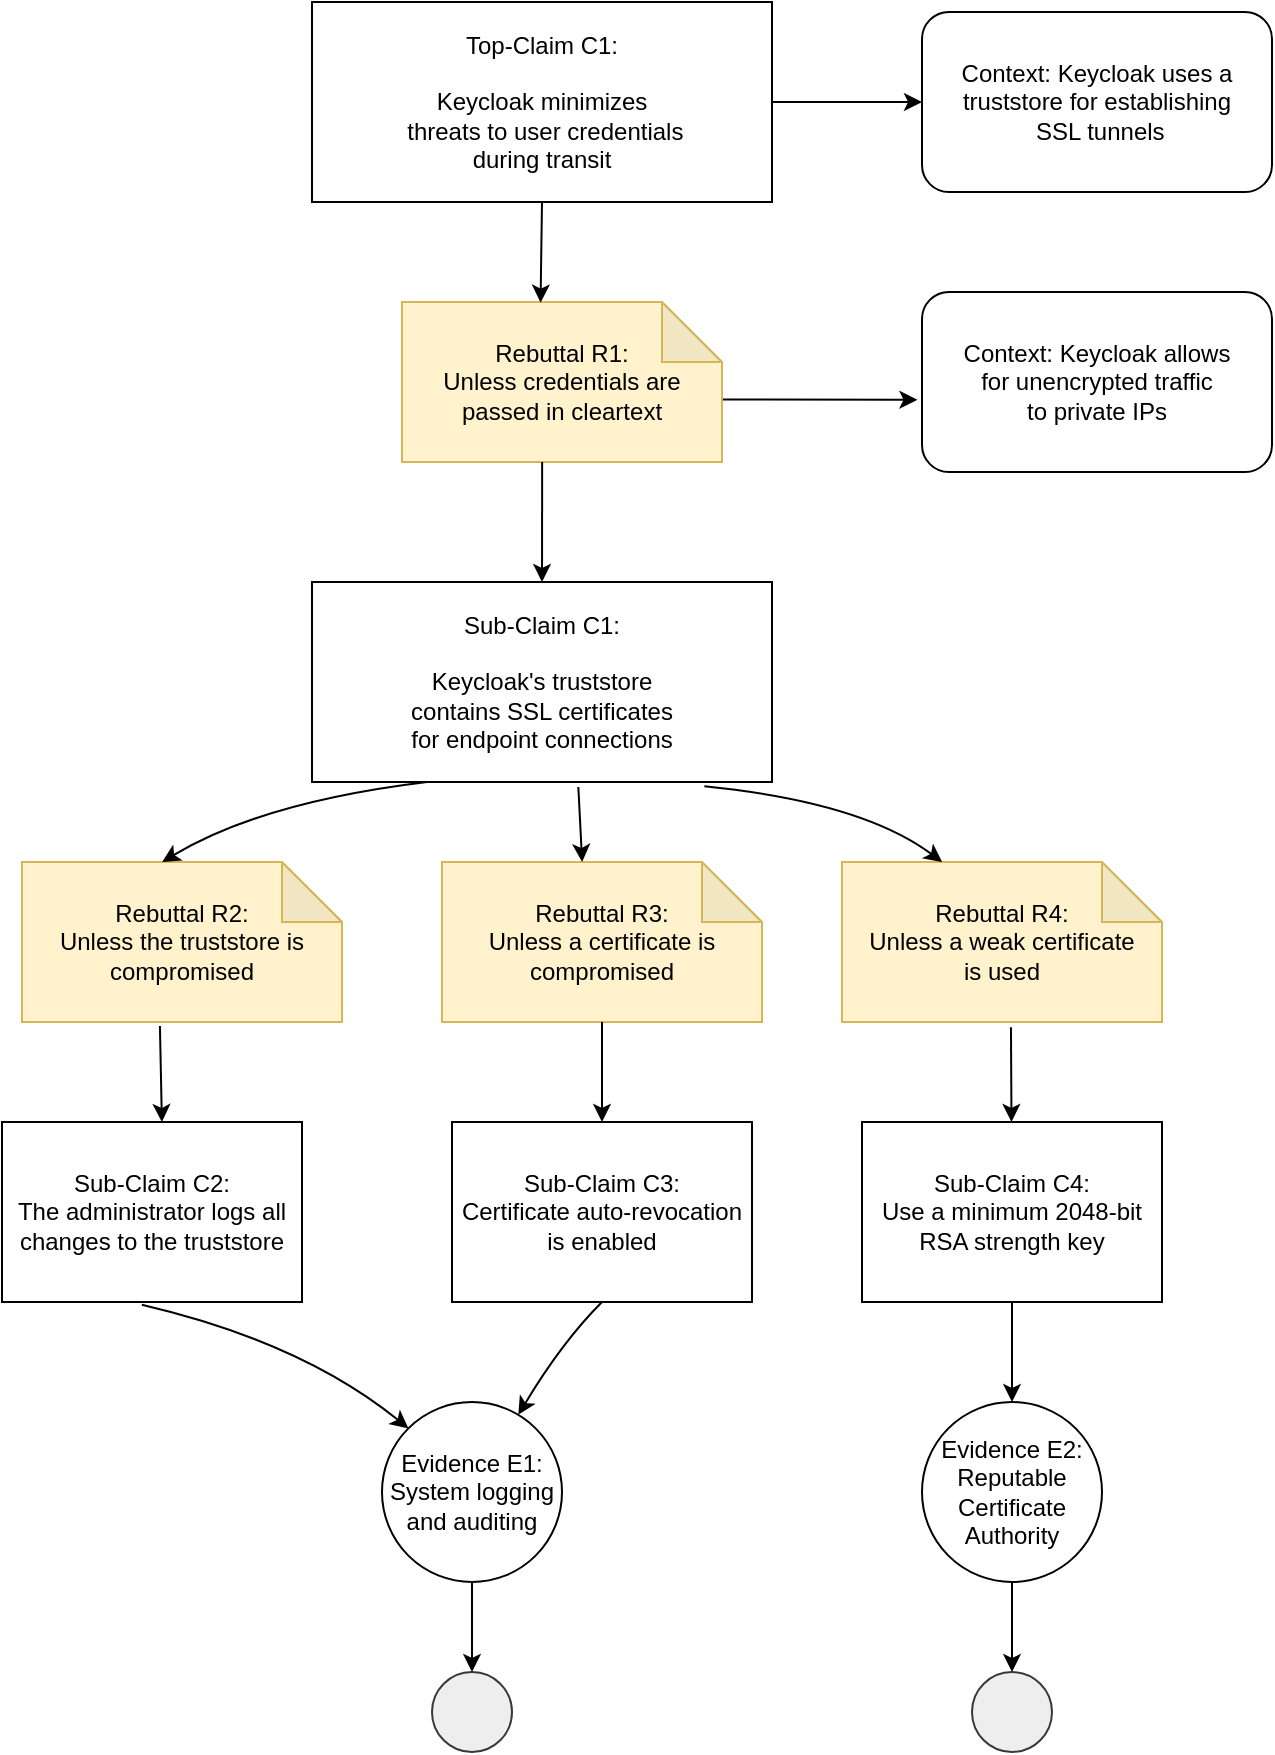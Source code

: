 <mxfile version="20.4.0" type="device"><diagram id="cp52kQKPfqASaLJcGaS7" name="Page-1"><mxGraphModel dx="821" dy="1198" grid="1" gridSize="10" guides="1" tooltips="1" connect="1" arrows="1" fold="1" page="1" pageScale="1" pageWidth="850" pageHeight="1100" math="0" shadow="0"><root><mxCell id="0"/><mxCell id="1" parent="0"/><mxCell id="mpuFoAroDOr4ZyNsfnbP-1" value="&lt;div&gt;Top-Claim C1:&lt;/div&gt;&lt;div&gt;&lt;br&gt;&lt;/div&gt;&lt;div&gt;Keycloak minimizes&lt;/div&gt;&lt;div&gt;&amp;nbsp;threats to user credentials&lt;/div&gt;&lt;div&gt;during transit&lt;/div&gt;" style="rounded=0;whiteSpace=wrap;html=1;" vertex="1" parent="1"><mxGeometry x="195" y="40" width="230" height="100" as="geometry"/></mxCell><mxCell id="mpuFoAroDOr4ZyNsfnbP-2" value="&lt;div&gt;Context: Keycloak uses a&lt;/div&gt;&lt;div&gt;truststore for establishing&lt;/div&gt;&lt;div&gt;&amp;nbsp;SSL tunnels&lt;/div&gt;" style="rounded=1;whiteSpace=wrap;html=1;" vertex="1" parent="1"><mxGeometry x="500" y="45" width="175" height="90" as="geometry"/></mxCell><mxCell id="mpuFoAroDOr4ZyNsfnbP-3" value="" style="endArrow=classic;html=1;rounded=0;exitX=1;exitY=0.5;exitDx=0;exitDy=0;entryX=0;entryY=0.5;entryDx=0;entryDy=0;" edge="1" parent="1" source="mpuFoAroDOr4ZyNsfnbP-1" target="mpuFoAroDOr4ZyNsfnbP-2"><mxGeometry width="50" height="50" relative="1" as="geometry"><mxPoint x="270" y="360" as="sourcePoint"/><mxPoint x="320" y="310" as="targetPoint"/></mxGeometry></mxCell><mxCell id="mpuFoAroDOr4ZyNsfnbP-4" value="&lt;div&gt;Rebuttal R3:&lt;/div&gt;&lt;div&gt;Unless a certificate is compromised&lt;br&gt;&lt;/div&gt;" style="shape=note;whiteSpace=wrap;html=1;backgroundOutline=1;darkOpacity=0.05;fillColor=#fff2cc;strokeColor=#d6b656;" vertex="1" parent="1"><mxGeometry x="260" y="470" width="160" height="80" as="geometry"/></mxCell><mxCell id="mpuFoAroDOr4ZyNsfnbP-5" value="&lt;div&gt;Rebuttal R2:&lt;/div&gt;&lt;div&gt;Unless the truststore is compromised&lt;br&gt;&lt;/div&gt;" style="shape=note;whiteSpace=wrap;html=1;backgroundOutline=1;darkOpacity=0.05;fillColor=#fff2cc;strokeColor=#d6b656;" vertex="1" parent="1"><mxGeometry x="50" y="470" width="160" height="80" as="geometry"/></mxCell><mxCell id="mpuFoAroDOr4ZyNsfnbP-13" value="&lt;div&gt;Sub-Claim C2:&lt;/div&gt;&lt;div&gt;The administrator logs all changes to the truststore&lt;/div&gt;" style="rounded=0;whiteSpace=wrap;html=1;" vertex="1" parent="1"><mxGeometry x="40" y="600" width="150" height="90" as="geometry"/></mxCell><mxCell id="mpuFoAroDOr4ZyNsfnbP-15" value="" style="endArrow=classic;html=1;rounded=0;exitX=0.431;exitY=1.025;exitDx=0;exitDy=0;exitPerimeter=0;entryX=0.533;entryY=0;entryDx=0;entryDy=0;entryPerimeter=0;" edge="1" parent="1" source="mpuFoAroDOr4ZyNsfnbP-5" target="mpuFoAroDOr4ZyNsfnbP-13"><mxGeometry width="50" height="50" relative="1" as="geometry"><mxPoint x="260" y="810" as="sourcePoint"/><mxPoint x="310" y="760" as="targetPoint"/></mxGeometry></mxCell><mxCell id="mpuFoAroDOr4ZyNsfnbP-16" value="" style="endArrow=classic;html=1;exitX=0.466;exitY=1.015;exitDx=0;exitDy=0;exitPerimeter=0;entryX=0;entryY=0;entryDx=0;entryDy=0;curved=1;" edge="1" parent="1" source="mpuFoAroDOr4ZyNsfnbP-13" target="mpuFoAroDOr4ZyNsfnbP-38"><mxGeometry width="50" height="50" relative="1" as="geometry"><mxPoint x="383.96" y="840" as="sourcePoint"/><mxPoint x="95" y="730" as="targetPoint"/><Array as="points"><mxPoint x="190" y="710"/></Array></mxGeometry></mxCell><mxCell id="mpuFoAroDOr4ZyNsfnbP-23" value="&lt;div&gt;Rebuttal R1:&lt;/div&gt;&lt;div&gt;Unless credentials are passed in cleartext&lt;br&gt;&lt;/div&gt;" style="shape=note;whiteSpace=wrap;html=1;backgroundOutline=1;darkOpacity=0.05;fillColor=#fff2cc;strokeColor=#d6b656;" vertex="1" parent="1"><mxGeometry x="240" y="190" width="160" height="80" as="geometry"/></mxCell><mxCell id="mpuFoAroDOr4ZyNsfnbP-24" value="" style="endArrow=classic;html=1;rounded=0;exitX=0.5;exitY=1;exitDx=0;exitDy=0;entryX=0.433;entryY=0.004;entryDx=0;entryDy=0;entryPerimeter=0;" edge="1" parent="1" source="mpuFoAroDOr4ZyNsfnbP-1" target="mpuFoAroDOr4ZyNsfnbP-23"><mxGeometry width="50" height="50" relative="1" as="geometry"><mxPoint x="500" y="310" as="sourcePoint"/><mxPoint x="550" y="260" as="targetPoint"/></mxGeometry></mxCell><mxCell id="mpuFoAroDOr4ZyNsfnbP-25" value="&lt;div&gt;Context: Keycloak allows&lt;/div&gt;&lt;div&gt;for unencrypted traffic&lt;/div&gt;&lt;div&gt;to private IPs&lt;br&gt;&lt;/div&gt;" style="rounded=1;whiteSpace=wrap;html=1;" vertex="1" parent="1"><mxGeometry x="500" y="185" width="175" height="90" as="geometry"/></mxCell><mxCell id="mpuFoAroDOr4ZyNsfnbP-26" value="" style="endArrow=classic;html=1;rounded=0;exitX=1.003;exitY=0.609;exitDx=0;exitDy=0;exitPerimeter=0;entryX=-0.013;entryY=0.599;entryDx=0;entryDy=0;entryPerimeter=0;" edge="1" parent="1" source="mpuFoAroDOr4ZyNsfnbP-23" target="mpuFoAroDOr4ZyNsfnbP-25"><mxGeometry width="50" height="50" relative="1" as="geometry"><mxPoint x="310" y="230" as="sourcePoint"/><mxPoint x="390" y="230" as="targetPoint"/></mxGeometry></mxCell><mxCell id="mpuFoAroDOr4ZyNsfnbP-27" value="&lt;div&gt;Sub-Claim C1:&lt;/div&gt;&lt;div&gt;&lt;br&gt;&lt;/div&gt;&lt;div&gt;Keycloak's truststore&lt;/div&gt;&lt;div&gt;contains SSL certificates&lt;/div&gt;&lt;div&gt;for endpoint connections&lt;br&gt;&lt;/div&gt;" style="rounded=0;whiteSpace=wrap;html=1;" vertex="1" parent="1"><mxGeometry x="195" y="330" width="230" height="100" as="geometry"/></mxCell><mxCell id="mpuFoAroDOr4ZyNsfnbP-31" value="" style="endArrow=classic;html=1;rounded=0;exitX=0.438;exitY=1;exitDx=0;exitDy=0;entryX=0.5;entryY=0;entryDx=0;entryDy=0;exitPerimeter=0;" edge="1" parent="1" source="mpuFoAroDOr4ZyNsfnbP-23" target="mpuFoAroDOr4ZyNsfnbP-27"><mxGeometry width="50" height="50" relative="1" as="geometry"><mxPoint x="260.36" y="275" as="sourcePoint"/><mxPoint x="260" y="325" as="targetPoint"/></mxGeometry></mxCell><mxCell id="mpuFoAroDOr4ZyNsfnbP-33" value="" style="endArrow=classic;html=1;exitX=0.25;exitY=1;exitDx=0;exitDy=0;entryX=0.438;entryY=0;entryDx=0;entryDy=0;entryPerimeter=0;curved=1;" edge="1" parent="1" source="mpuFoAroDOr4ZyNsfnbP-27" target="mpuFoAroDOr4ZyNsfnbP-5"><mxGeometry width="50" height="50" relative="1" as="geometry"><mxPoint x="430.08" y="380" as="sourcePoint"/><mxPoint x="430" y="440" as="targetPoint"/><Array as="points"><mxPoint x="170" y="440"/></Array></mxGeometry></mxCell><mxCell id="mpuFoAroDOr4ZyNsfnbP-34" value="" style="endArrow=classic;html=1;rounded=0;entryX=0.438;entryY=0;entryDx=0;entryDy=0;entryPerimeter=0;exitX=0.579;exitY=1.025;exitDx=0;exitDy=0;exitPerimeter=0;" edge="1" parent="1" source="mpuFoAroDOr4ZyNsfnbP-27" target="mpuFoAroDOr4ZyNsfnbP-4"><mxGeometry width="50" height="50" relative="1" as="geometry"><mxPoint x="350" y="450" as="sourcePoint"/><mxPoint x="130.08" y="480" as="targetPoint"/><Array as="points"/></mxGeometry></mxCell><mxCell id="mpuFoAroDOr4ZyNsfnbP-35" value="&lt;div&gt;Sub-Claim C3:&lt;/div&gt;&lt;div&gt;Certificate auto-revocation&lt;/div&gt;&lt;div&gt;is enabled&lt;br&gt;&lt;/div&gt;" style="rounded=0;whiteSpace=wrap;html=1;" vertex="1" parent="1"><mxGeometry x="265" y="600" width="150" height="90" as="geometry"/></mxCell><mxCell id="mpuFoAroDOr4ZyNsfnbP-36" value="" style="endArrow=classic;html=1;rounded=0;exitX=0.5;exitY=1;exitDx=0;exitDy=0;exitPerimeter=0;" edge="1" parent="1" source="mpuFoAroDOr4ZyNsfnbP-4" target="mpuFoAroDOr4ZyNsfnbP-35"><mxGeometry width="50" height="50" relative="1" as="geometry"><mxPoint x="420" y="860" as="sourcePoint"/><mxPoint x="470" y="810" as="targetPoint"/></mxGeometry></mxCell><mxCell id="mpuFoAroDOr4ZyNsfnbP-38" value="&lt;div&gt;Evidence E1:&lt;/div&gt;&lt;div&gt;System logging&lt;/div&gt;&lt;div&gt;and auditing&lt;/div&gt;" style="ellipse;whiteSpace=wrap;html=1;aspect=fixed;" vertex="1" parent="1"><mxGeometry x="230" y="740" width="90" height="90" as="geometry"/></mxCell><mxCell id="mpuFoAroDOr4ZyNsfnbP-40" value="" style="ellipse;whiteSpace=wrap;html=1;aspect=fixed;fillColor=#eeeeee;strokeColor=#36393d;" vertex="1" parent="1"><mxGeometry x="255" y="875" width="40" height="40" as="geometry"/></mxCell><mxCell id="mpuFoAroDOr4ZyNsfnbP-42" value="" style="endArrow=classic;html=1;rounded=0;exitX=0.5;exitY=1;exitDx=0;exitDy=0;entryX=0.5;entryY=0;entryDx=0;entryDy=0;" edge="1" parent="1" source="mpuFoAroDOr4ZyNsfnbP-38" target="mpuFoAroDOr4ZyNsfnbP-40"><mxGeometry width="50" height="50" relative="1" as="geometry"><mxPoint x="284.58" y="1090" as="sourcePoint"/><mxPoint x="284.58" y="1130" as="targetPoint"/></mxGeometry></mxCell><mxCell id="mpuFoAroDOr4ZyNsfnbP-43" value="" style="endArrow=classic;html=1;exitX=0.5;exitY=1;exitDx=0;exitDy=0;curved=1;" edge="1" parent="1" source="mpuFoAroDOr4ZyNsfnbP-35" target="mpuFoAroDOr4ZyNsfnbP-38"><mxGeometry width="50" height="50" relative="1" as="geometry"><mxPoint x="250" y="810" as="sourcePoint"/><mxPoint x="300" y="760" as="targetPoint"/><Array as="points"><mxPoint x="320" y="710"/></Array></mxGeometry></mxCell><mxCell id="mpuFoAroDOr4ZyNsfnbP-44" value="&lt;div&gt;Rebuttal R4:&lt;/div&gt;&lt;div&gt;Unless a weak certificate&lt;/div&gt;&lt;div&gt;is used&lt;br&gt;&lt;/div&gt;" style="shape=note;whiteSpace=wrap;html=1;backgroundOutline=1;darkOpacity=0.05;fillColor=#fff2cc;strokeColor=#d6b656;" vertex="1" parent="1"><mxGeometry x="460" y="470" width="160" height="80" as="geometry"/></mxCell><mxCell id="mpuFoAroDOr4ZyNsfnbP-46" value="&lt;div&gt;Sub-Claim C4:&lt;/div&gt;&lt;div&gt;Use a minimum 2048-bit RSA strength key&lt;br&gt;&lt;/div&gt;" style="rounded=0;whiteSpace=wrap;html=1;" vertex="1" parent="1"><mxGeometry x="470" y="600" width="150" height="90" as="geometry"/></mxCell><mxCell id="mpuFoAroDOr4ZyNsfnbP-47" value="" style="endArrow=classic;html=1;rounded=0;exitX=0.528;exitY=1.033;exitDx=0;exitDy=0;exitPerimeter=0;" edge="1" parent="1" source="mpuFoAroDOr4ZyNsfnbP-44" target="mpuFoAroDOr4ZyNsfnbP-46"><mxGeometry width="50" height="50" relative="1" as="geometry"><mxPoint x="550" y="570" as="sourcePoint"/><mxPoint x="520.0" y="780" as="targetPoint"/></mxGeometry></mxCell><mxCell id="mpuFoAroDOr4ZyNsfnbP-48" value="&lt;div&gt;Evidence E2:&lt;/div&gt;&lt;div&gt;Reputable Certificate Authority&lt;/div&gt;" style="ellipse;whiteSpace=wrap;html=1;aspect=fixed;" vertex="1" parent="1"><mxGeometry x="500" y="740" width="90" height="90" as="geometry"/></mxCell><mxCell id="mpuFoAroDOr4ZyNsfnbP-49" value="" style="ellipse;whiteSpace=wrap;html=1;aspect=fixed;fillColor=#eeeeee;strokeColor=#36393d;" vertex="1" parent="1"><mxGeometry x="525" y="875" width="40" height="40" as="geometry"/></mxCell><mxCell id="mpuFoAroDOr4ZyNsfnbP-50" value="" style="endArrow=classic;html=1;rounded=0;exitX=0.5;exitY=1;exitDx=0;exitDy=0;entryX=0.5;entryY=0;entryDx=0;entryDy=0;" edge="1" parent="1" source="mpuFoAroDOr4ZyNsfnbP-48" target="mpuFoAroDOr4ZyNsfnbP-49"><mxGeometry width="50" height="50" relative="1" as="geometry"><mxPoint x="460.0" y="840" as="sourcePoint"/><mxPoint x="460.0" y="885" as="targetPoint"/></mxGeometry></mxCell><mxCell id="mpuFoAroDOr4ZyNsfnbP-51" value="" style="endArrow=classic;html=1;rounded=0;exitX=0.5;exitY=1;exitDx=0;exitDy=0;" edge="1" parent="1" source="mpuFoAroDOr4ZyNsfnbP-46" target="mpuFoAroDOr4ZyNsfnbP-48"><mxGeometry width="50" height="50" relative="1" as="geometry"><mxPoint x="360.0" y="850" as="sourcePoint"/><mxPoint x="360.0" y="895" as="targetPoint"/></mxGeometry></mxCell><mxCell id="mpuFoAroDOr4ZyNsfnbP-56" value="" style="endArrow=classic;html=1;exitX=0.853;exitY=1.021;exitDx=0;exitDy=0;exitPerimeter=0;entryX=0.313;entryY=0;entryDx=0;entryDy=0;entryPerimeter=0;curved=1;" edge="1" parent="1" source="mpuFoAroDOr4ZyNsfnbP-27" target="mpuFoAroDOr4ZyNsfnbP-44"><mxGeometry width="50" height="50" relative="1" as="geometry"><mxPoint x="460" y="440" as="sourcePoint"/><mxPoint x="510" y="390" as="targetPoint"/><Array as="points"><mxPoint x="470" y="440"/></Array></mxGeometry></mxCell></root></mxGraphModel></diagram></mxfile>